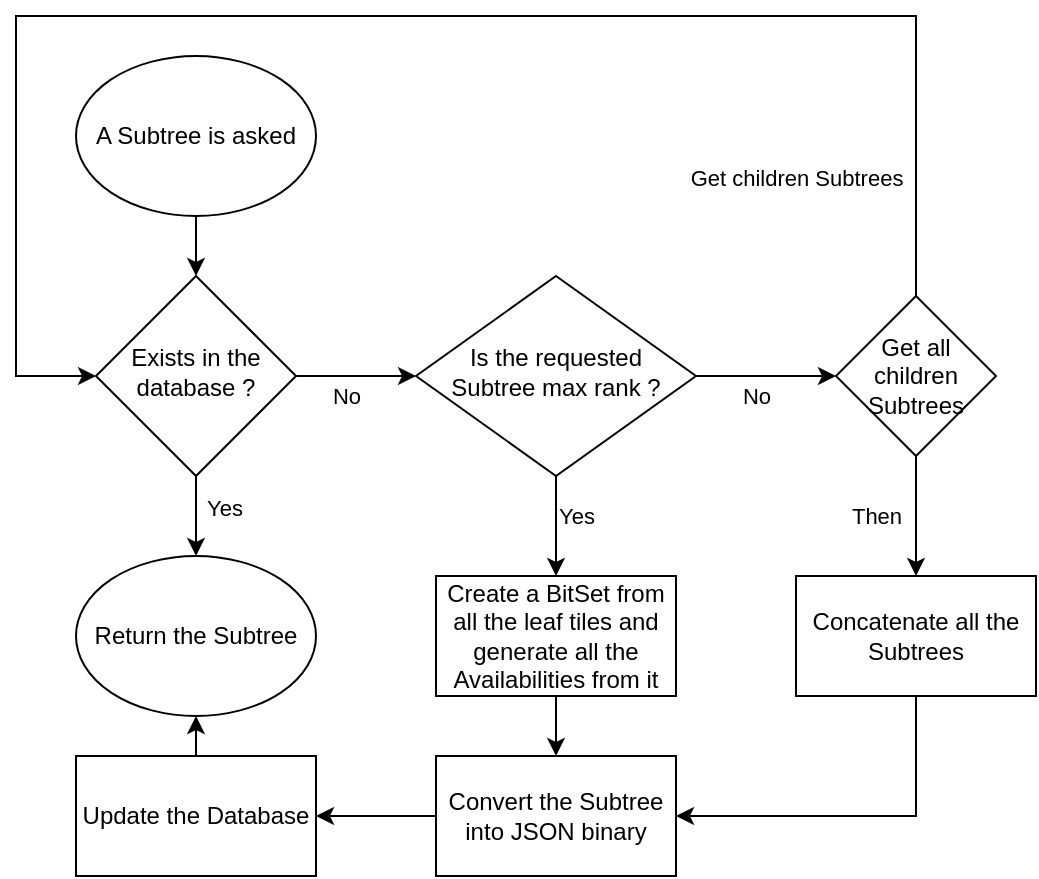 <mxfile version="24.7.3" type="device">
  <diagram id="C5RBs43oDa-KdzZeNtuy" name="Page-1">
    <mxGraphModel dx="1434" dy="858" grid="1" gridSize="10" guides="1" tooltips="1" connect="1" arrows="1" fold="1" page="1" pageScale="1" pageWidth="827" pageHeight="1169" math="0" shadow="0">
      <root>
        <mxCell id="WIyWlLk6GJQsqaUBKTNV-0" />
        <mxCell id="WIyWlLk6GJQsqaUBKTNV-1" parent="WIyWlLk6GJQsqaUBKTNV-0" />
        <mxCell id="bI1iVkS6anckWxS1NDID-5" style="edgeStyle=orthogonalEdgeStyle;rounded=0;orthogonalLoop=1;jettySize=auto;html=1;exitX=0.5;exitY=1;exitDx=0;exitDy=0;entryX=0.5;entryY=0;entryDx=0;entryDy=0;" parent="WIyWlLk6GJQsqaUBKTNV-1" source="bI1iVkS6anckWxS1NDID-2" target="bI1iVkS6anckWxS1NDID-26" edge="1">
          <mxGeometry relative="1" as="geometry">
            <mxPoint x="260" y="310" as="targetPoint" />
          </mxGeometry>
        </mxCell>
        <mxCell id="bI1iVkS6anckWxS1NDID-6" value="Yes" style="edgeLabel;html=1;align=center;verticalAlign=middle;resizable=0;points=[];" parent="bI1iVkS6anckWxS1NDID-5" vertex="1" connectable="0">
          <mxGeometry x="-0.2" y="2" relative="1" as="geometry">
            <mxPoint x="12" as="offset" />
          </mxGeometry>
        </mxCell>
        <mxCell id="bI1iVkS6anckWxS1NDID-9" style="edgeStyle=orthogonalEdgeStyle;rounded=0;orthogonalLoop=1;jettySize=auto;html=1;exitX=1;exitY=0.5;exitDx=0;exitDy=0;entryX=0;entryY=0.5;entryDx=0;entryDy=0;" parent="WIyWlLk6GJQsqaUBKTNV-1" source="bI1iVkS6anckWxS1NDID-2" target="bI1iVkS6anckWxS1NDID-8" edge="1">
          <mxGeometry relative="1" as="geometry" />
        </mxCell>
        <mxCell id="bI1iVkS6anckWxS1NDID-13" value="No" style="edgeLabel;html=1;align=center;verticalAlign=middle;resizable=0;points=[];" parent="bI1iVkS6anckWxS1NDID-9" vertex="1" connectable="0">
          <mxGeometry x="0.114" y="-1" relative="1" as="geometry">
            <mxPoint x="-9" y="9" as="offset" />
          </mxGeometry>
        </mxCell>
        <mxCell id="bI1iVkS6anckWxS1NDID-2" value="Exists in the database ?" style="rhombus;whiteSpace=wrap;html=1;shadow=0;fontFamily=Helvetica;fontSize=12;align=center;strokeWidth=1;spacing=6;spacingTop=-4;" parent="WIyWlLk6GJQsqaUBKTNV-1" vertex="1">
          <mxGeometry x="210" y="160" width="100" height="100" as="geometry" />
        </mxCell>
        <mxCell id="bI1iVkS6anckWxS1NDID-7" style="edgeStyle=orthogonalEdgeStyle;rounded=0;orthogonalLoop=1;jettySize=auto;html=1;exitX=0.5;exitY=1;exitDx=0;exitDy=0;entryX=0.5;entryY=0;entryDx=0;entryDy=0;" parent="WIyWlLk6GJQsqaUBKTNV-1" source="bI1iVkS6anckWxS1NDID-3" target="bI1iVkS6anckWxS1NDID-2" edge="1">
          <mxGeometry relative="1" as="geometry" />
        </mxCell>
        <mxCell id="bI1iVkS6anckWxS1NDID-3" value="A Subtree is asked" style="ellipse;whiteSpace=wrap;html=1;" parent="WIyWlLk6GJQsqaUBKTNV-1" vertex="1">
          <mxGeometry x="200" y="50" width="120" height="80" as="geometry" />
        </mxCell>
        <mxCell id="bI1iVkS6anckWxS1NDID-11" style="edgeStyle=orthogonalEdgeStyle;rounded=0;orthogonalLoop=1;jettySize=auto;html=1;exitX=0.5;exitY=1;exitDx=0;exitDy=0;" parent="WIyWlLk6GJQsqaUBKTNV-1" source="bI1iVkS6anckWxS1NDID-8" target="bI1iVkS6anckWxS1NDID-10" edge="1">
          <mxGeometry relative="1" as="geometry" />
        </mxCell>
        <mxCell id="bI1iVkS6anckWxS1NDID-14" value="Yes" style="edgeLabel;html=1;align=center;verticalAlign=middle;resizable=0;points=[];" parent="bI1iVkS6anckWxS1NDID-11" vertex="1" connectable="0">
          <mxGeometry x="-0.4" relative="1" as="geometry">
            <mxPoint x="10" y="5" as="offset" />
          </mxGeometry>
        </mxCell>
        <mxCell id="bI1iVkS6anckWxS1NDID-19" style="edgeStyle=orthogonalEdgeStyle;rounded=0;orthogonalLoop=1;jettySize=auto;html=1;exitX=1;exitY=0.5;exitDx=0;exitDy=0;entryX=0;entryY=0.5;entryDx=0;entryDy=0;" parent="WIyWlLk6GJQsqaUBKTNV-1" source="bI1iVkS6anckWxS1NDID-8" target="bI1iVkS6anckWxS1NDID-16" edge="1">
          <mxGeometry relative="1" as="geometry" />
        </mxCell>
        <mxCell id="bI1iVkS6anckWxS1NDID-24" value="No" style="edgeLabel;html=1;align=center;verticalAlign=middle;resizable=0;points=[];" parent="bI1iVkS6anckWxS1NDID-19" vertex="1" connectable="0">
          <mxGeometry x="0.257" y="-2" relative="1" as="geometry">
            <mxPoint x="-14" y="8" as="offset" />
          </mxGeometry>
        </mxCell>
        <mxCell id="bI1iVkS6anckWxS1NDID-8" value="Is the requested Subtree max rank ?" style="rhombus;whiteSpace=wrap;html=1;shadow=0;fontFamily=Helvetica;fontSize=12;align=center;strokeWidth=1;spacing=6;spacingTop=-4;" parent="WIyWlLk6GJQsqaUBKTNV-1" vertex="1">
          <mxGeometry x="370" y="160" width="140" height="100" as="geometry" />
        </mxCell>
        <mxCell id="j7nnHaGXiASMQHIt5ZbN-3" style="edgeStyle=orthogonalEdgeStyle;rounded=0;orthogonalLoop=1;jettySize=auto;html=1;exitX=0.5;exitY=1;exitDx=0;exitDy=0;entryX=0.5;entryY=0;entryDx=0;entryDy=0;" edge="1" parent="WIyWlLk6GJQsqaUBKTNV-1" source="bI1iVkS6anckWxS1NDID-10" target="j7nnHaGXiASMQHIt5ZbN-0">
          <mxGeometry relative="1" as="geometry" />
        </mxCell>
        <mxCell id="bI1iVkS6anckWxS1NDID-10" value="Create a BitSet from all the leaf tiles and generate all the Availabilities from it" style="rounded=0;whiteSpace=wrap;html=1;" parent="WIyWlLk6GJQsqaUBKTNV-1" vertex="1">
          <mxGeometry x="380" y="310" width="120" height="60" as="geometry" />
        </mxCell>
        <mxCell id="bI1iVkS6anckWxS1NDID-18" style="edgeStyle=orthogonalEdgeStyle;rounded=0;orthogonalLoop=1;jettySize=auto;html=1;exitX=0.5;exitY=0;exitDx=0;exitDy=0;entryX=0;entryY=0.5;entryDx=0;entryDy=0;" parent="WIyWlLk6GJQsqaUBKTNV-1" source="bI1iVkS6anckWxS1NDID-16" target="bI1iVkS6anckWxS1NDID-2" edge="1">
          <mxGeometry relative="1" as="geometry">
            <Array as="points">
              <mxPoint x="620" y="30" />
              <mxPoint x="170" y="30" />
              <mxPoint x="170" y="210" />
            </Array>
          </mxGeometry>
        </mxCell>
        <mxCell id="bI1iVkS6anckWxS1NDID-20" value="Get children Subtrees" style="edgeLabel;html=1;align=center;verticalAlign=middle;resizable=0;points=[];" parent="bI1iVkS6anckWxS1NDID-18" vertex="1" connectable="0">
          <mxGeometry x="-0.844" y="-2" relative="1" as="geometry">
            <mxPoint x="-62" y="4" as="offset" />
          </mxGeometry>
        </mxCell>
        <mxCell id="bI1iVkS6anckWxS1NDID-22" style="edgeStyle=orthogonalEdgeStyle;rounded=0;orthogonalLoop=1;jettySize=auto;html=1;exitX=0.5;exitY=1;exitDx=0;exitDy=0;entryX=0.5;entryY=0;entryDx=0;entryDy=0;" parent="WIyWlLk6GJQsqaUBKTNV-1" source="bI1iVkS6anckWxS1NDID-16" target="bI1iVkS6anckWxS1NDID-21" edge="1">
          <mxGeometry relative="1" as="geometry" />
        </mxCell>
        <mxCell id="bI1iVkS6anckWxS1NDID-23" value="Then" style="edgeLabel;html=1;align=center;verticalAlign=middle;resizable=0;points=[];" parent="bI1iVkS6anckWxS1NDID-22" vertex="1" connectable="0">
          <mxGeometry x="0.1" y="-4" relative="1" as="geometry">
            <mxPoint x="-16" y="-3" as="offset" />
          </mxGeometry>
        </mxCell>
        <mxCell id="bI1iVkS6anckWxS1NDID-16" value="Get all children Subtrees" style="rhombus;whiteSpace=wrap;html=1;" parent="WIyWlLk6GJQsqaUBKTNV-1" vertex="1">
          <mxGeometry x="580" y="170" width="80" height="80" as="geometry" />
        </mxCell>
        <mxCell id="j7nnHaGXiASMQHIt5ZbN-2" style="edgeStyle=orthogonalEdgeStyle;rounded=0;orthogonalLoop=1;jettySize=auto;html=1;exitX=0.5;exitY=1;exitDx=0;exitDy=0;entryX=1;entryY=0.5;entryDx=0;entryDy=0;" edge="1" parent="WIyWlLk6GJQsqaUBKTNV-1" source="bI1iVkS6anckWxS1NDID-21" target="j7nnHaGXiASMQHIt5ZbN-0">
          <mxGeometry relative="1" as="geometry" />
        </mxCell>
        <mxCell id="bI1iVkS6anckWxS1NDID-21" value="Concatenate all the Subtrees" style="rounded=0;whiteSpace=wrap;html=1;" parent="WIyWlLk6GJQsqaUBKTNV-1" vertex="1">
          <mxGeometry x="560" y="310" width="120" height="60" as="geometry" />
        </mxCell>
        <mxCell id="bI1iVkS6anckWxS1NDID-26" value="Return the Subtree" style="ellipse;whiteSpace=wrap;html=1;" parent="WIyWlLk6GJQsqaUBKTNV-1" vertex="1">
          <mxGeometry x="200" y="300" width="120" height="80" as="geometry" />
        </mxCell>
        <mxCell id="j7nnHaGXiASMQHIt5ZbN-4" style="edgeStyle=orthogonalEdgeStyle;rounded=0;orthogonalLoop=1;jettySize=auto;html=1;exitX=0;exitY=0.5;exitDx=0;exitDy=0;entryX=1;entryY=0.5;entryDx=0;entryDy=0;" edge="1" parent="WIyWlLk6GJQsqaUBKTNV-1" source="j7nnHaGXiASMQHIt5ZbN-0" target="j7nnHaGXiASMQHIt5ZbN-1">
          <mxGeometry relative="1" as="geometry" />
        </mxCell>
        <mxCell id="j7nnHaGXiASMQHIt5ZbN-0" value="Convert the Subtree into JSON binary" style="rounded=0;whiteSpace=wrap;html=1;" vertex="1" parent="WIyWlLk6GJQsqaUBKTNV-1">
          <mxGeometry x="380" y="400" width="120" height="60" as="geometry" />
        </mxCell>
        <mxCell id="j7nnHaGXiASMQHIt5ZbN-8" style="edgeStyle=orthogonalEdgeStyle;rounded=0;orthogonalLoop=1;jettySize=auto;html=1;exitX=0.5;exitY=0;exitDx=0;exitDy=0;entryX=0.5;entryY=1;entryDx=0;entryDy=0;" edge="1" parent="WIyWlLk6GJQsqaUBKTNV-1" source="j7nnHaGXiASMQHIt5ZbN-1" target="bI1iVkS6anckWxS1NDID-26">
          <mxGeometry relative="1" as="geometry" />
        </mxCell>
        <mxCell id="j7nnHaGXiASMQHIt5ZbN-1" value="Update the Database" style="rounded=0;whiteSpace=wrap;html=1;" vertex="1" parent="WIyWlLk6GJQsqaUBKTNV-1">
          <mxGeometry x="200" y="400" width="120" height="60" as="geometry" />
        </mxCell>
      </root>
    </mxGraphModel>
  </diagram>
</mxfile>
